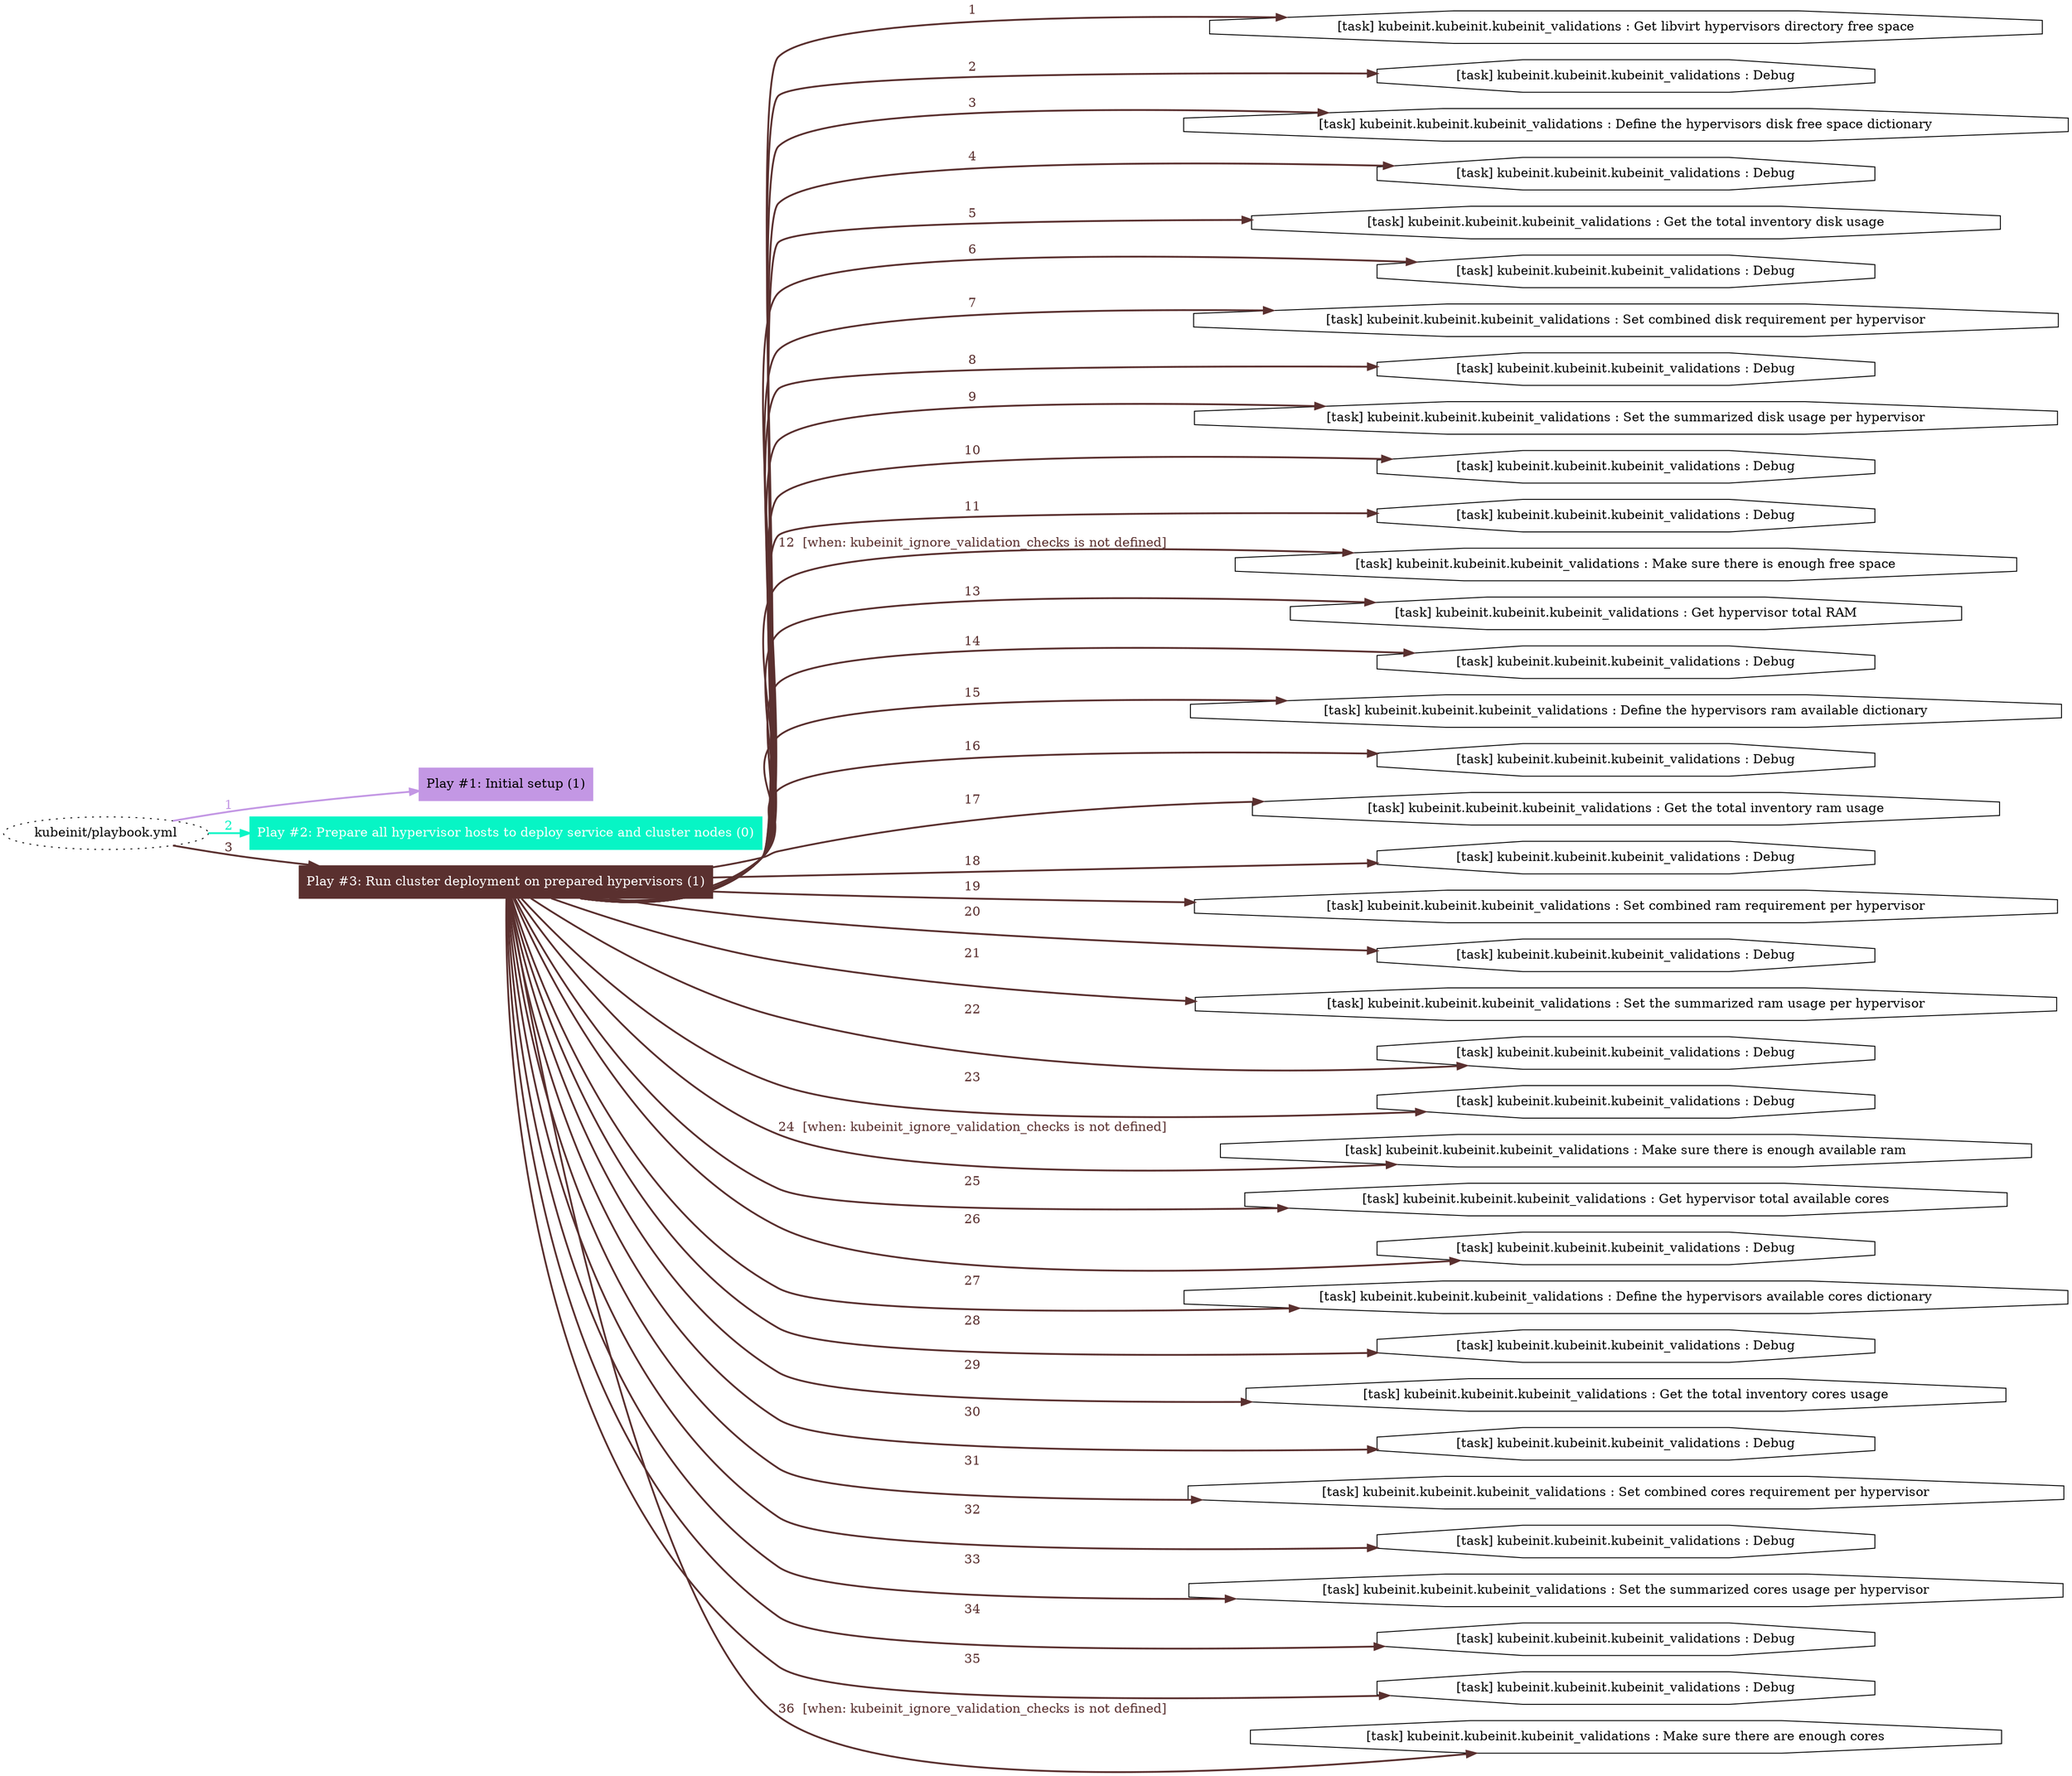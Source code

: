 digraph "kubeinit/playbook.yml "{
	graph [concentrate=true ordering=in rankdir=LR ratio=fill]
	edge [esep=5 sep=10]
	"kubeinit/playbook.yml" [id=root_node style=dotted]
	subgraph "Play #1: Initial setup (1) "{
		"Play #1: Initial setup (1)" [color="#c397e4" fontcolor="#000000" id="play_f4a1ff98-ba5b-4902-a7fd-8a1590a657b9" shape=box style=filled tooltip=localhost]
		"kubeinit/playbook.yml" -> "Play #1: Initial setup (1)" [label=1 color="#c397e4" fontcolor="#c397e4" id="edge_ce257c1f-2ca6-4bdb-b00c-9c6a2d817cc1" style=bold]
	}
	subgraph "Play #2: Prepare all hypervisor hosts to deploy service and cluster nodes (0) "{
		"Play #2: Prepare all hypervisor hosts to deploy service and cluster nodes (0)" [color="#07f5c5" fontcolor="#ffffff" id="play_b18824d7-17dd-45ad-8872-5601cce8b5ce" shape=box style=filled tooltip=""]
		"kubeinit/playbook.yml" -> "Play #2: Prepare all hypervisor hosts to deploy service and cluster nodes (0)" [label=2 color="#07f5c5" fontcolor="#07f5c5" id="edge_ba56fdaf-7392-4250-881a-54c466fed85c" style=bold]
	}
	subgraph "Play #3: Run cluster deployment on prepared hypervisors (1) "{
		"Play #3: Run cluster deployment on prepared hypervisors (1)" [color="#5a302f" fontcolor="#ffffff" id="play_a3bb25b1-aa17-4513-806d-540e7b491103" shape=box style=filled tooltip=localhost]
		"kubeinit/playbook.yml" -> "Play #3: Run cluster deployment on prepared hypervisors (1)" [label=3 color="#5a302f" fontcolor="#5a302f" id="edge_2f65962e-c9e2-4984-8ea1-8cb5b839010c" style=bold]
		"task_30ed7803-7889-4610-b110-154050fdde0e" [label="[task] kubeinit.kubeinit.kubeinit_validations : Get libvirt hypervisors directory free space" id="task_30ed7803-7889-4610-b110-154050fdde0e" shape=octagon tooltip="[task] kubeinit.kubeinit.kubeinit_validations : Get libvirt hypervisors directory free space"]
		"Play #3: Run cluster deployment on prepared hypervisors (1)" -> "task_30ed7803-7889-4610-b110-154050fdde0e" [label=1 color="#5a302f" fontcolor="#5a302f" id="edge_43663f4a-fd94-44af-b931-b5695713dc51" style=bold]
		"task_bd9d37e4-32da-460f-90b0-b8e77a4119ab" [label="[task] kubeinit.kubeinit.kubeinit_validations : Debug" id="task_bd9d37e4-32da-460f-90b0-b8e77a4119ab" shape=octagon tooltip="[task] kubeinit.kubeinit.kubeinit_validations : Debug"]
		"Play #3: Run cluster deployment on prepared hypervisors (1)" -> "task_bd9d37e4-32da-460f-90b0-b8e77a4119ab" [label=2 color="#5a302f" fontcolor="#5a302f" id="edge_38c5df8e-429d-45a8-8408-af269b9bcbe7" style=bold]
		"task_a80dc092-69bd-4db3-b8a0-ca8d4a4e0d6d" [label="[task] kubeinit.kubeinit.kubeinit_validations : Define the hypervisors disk free space dictionary" id="task_a80dc092-69bd-4db3-b8a0-ca8d4a4e0d6d" shape=octagon tooltip="[task] kubeinit.kubeinit.kubeinit_validations : Define the hypervisors disk free space dictionary"]
		"Play #3: Run cluster deployment on prepared hypervisors (1)" -> "task_a80dc092-69bd-4db3-b8a0-ca8d4a4e0d6d" [label=3 color="#5a302f" fontcolor="#5a302f" id="edge_42926cf5-cc06-4810-99f3-bb030a3aa418" style=bold]
		"task_1a2a4fe6-06ff-451b-a67c-35a1975074f0" [label="[task] kubeinit.kubeinit.kubeinit_validations : Debug" id="task_1a2a4fe6-06ff-451b-a67c-35a1975074f0" shape=octagon tooltip="[task] kubeinit.kubeinit.kubeinit_validations : Debug"]
		"Play #3: Run cluster deployment on prepared hypervisors (1)" -> "task_1a2a4fe6-06ff-451b-a67c-35a1975074f0" [label=4 color="#5a302f" fontcolor="#5a302f" id="edge_361a95dc-2c9e-4092-857e-4a7027a72838" style=bold]
		"task_da62a878-a3cb-4701-8f64-0627d5eef903" [label="[task] kubeinit.kubeinit.kubeinit_validations : Get the total inventory disk usage" id="task_da62a878-a3cb-4701-8f64-0627d5eef903" shape=octagon tooltip="[task] kubeinit.kubeinit.kubeinit_validations : Get the total inventory disk usage"]
		"Play #3: Run cluster deployment on prepared hypervisors (1)" -> "task_da62a878-a3cb-4701-8f64-0627d5eef903" [label=5 color="#5a302f" fontcolor="#5a302f" id="edge_2021b86e-8444-4797-bb37-96cf2a4d1184" style=bold]
		"task_316e8bef-083b-4f33-b16e-530ed14b9aae" [label="[task] kubeinit.kubeinit.kubeinit_validations : Debug" id="task_316e8bef-083b-4f33-b16e-530ed14b9aae" shape=octagon tooltip="[task] kubeinit.kubeinit.kubeinit_validations : Debug"]
		"Play #3: Run cluster deployment on prepared hypervisors (1)" -> "task_316e8bef-083b-4f33-b16e-530ed14b9aae" [label=6 color="#5a302f" fontcolor="#5a302f" id="edge_bb3a5e49-7a70-4110-886e-beca8ad7d21e" style=bold]
		"task_ac00d435-52c7-4bea-a80c-20e2cfe8c978" [label="[task] kubeinit.kubeinit.kubeinit_validations : Set combined disk requirement per hypervisor" id="task_ac00d435-52c7-4bea-a80c-20e2cfe8c978" shape=octagon tooltip="[task] kubeinit.kubeinit.kubeinit_validations : Set combined disk requirement per hypervisor"]
		"Play #3: Run cluster deployment on prepared hypervisors (1)" -> "task_ac00d435-52c7-4bea-a80c-20e2cfe8c978" [label=7 color="#5a302f" fontcolor="#5a302f" id="edge_41302fe2-35aa-4211-b56e-767f541dff23" style=bold]
		"task_7e866b5c-e980-4b85-99ff-49cfdd2e9dae" [label="[task] kubeinit.kubeinit.kubeinit_validations : Debug" id="task_7e866b5c-e980-4b85-99ff-49cfdd2e9dae" shape=octagon tooltip="[task] kubeinit.kubeinit.kubeinit_validations : Debug"]
		"Play #3: Run cluster deployment on prepared hypervisors (1)" -> "task_7e866b5c-e980-4b85-99ff-49cfdd2e9dae" [label=8 color="#5a302f" fontcolor="#5a302f" id="edge_b889deab-e86f-4cf2-aa61-9afdca087d4c" style=bold]
		"task_f8b620c6-3b51-480d-bb72-cec41c4cf130" [label="[task] kubeinit.kubeinit.kubeinit_validations : Set the summarized disk usage per hypervisor" id="task_f8b620c6-3b51-480d-bb72-cec41c4cf130" shape=octagon tooltip="[task] kubeinit.kubeinit.kubeinit_validations : Set the summarized disk usage per hypervisor"]
		"Play #3: Run cluster deployment on prepared hypervisors (1)" -> "task_f8b620c6-3b51-480d-bb72-cec41c4cf130" [label=9 color="#5a302f" fontcolor="#5a302f" id="edge_c8949e48-982e-4695-9f38-c3e655929209" style=bold]
		"task_1a6934c0-95c6-4ae1-9dfd-8077b5a76465" [label="[task] kubeinit.kubeinit.kubeinit_validations : Debug" id="task_1a6934c0-95c6-4ae1-9dfd-8077b5a76465" shape=octagon tooltip="[task] kubeinit.kubeinit.kubeinit_validations : Debug"]
		"Play #3: Run cluster deployment on prepared hypervisors (1)" -> "task_1a6934c0-95c6-4ae1-9dfd-8077b5a76465" [label=10 color="#5a302f" fontcolor="#5a302f" id="edge_f6225215-27b0-479f-b173-a774c396ff7d" style=bold]
		"task_c0fa70b0-5773-419c-9a5c-9ccef239f751" [label="[task] kubeinit.kubeinit.kubeinit_validations : Debug" id="task_c0fa70b0-5773-419c-9a5c-9ccef239f751" shape=octagon tooltip="[task] kubeinit.kubeinit.kubeinit_validations : Debug"]
		"Play #3: Run cluster deployment on prepared hypervisors (1)" -> "task_c0fa70b0-5773-419c-9a5c-9ccef239f751" [label=11 color="#5a302f" fontcolor="#5a302f" id="edge_fbfbe1e4-598f-4d1d-bfa7-2ac093e7d26e" style=bold]
		"task_9cddac6b-bc76-4c0f-8c7c-2a93abc831d6" [label="[task] kubeinit.kubeinit.kubeinit_validations : Make sure there is enough free space" id="task_9cddac6b-bc76-4c0f-8c7c-2a93abc831d6" shape=octagon tooltip="[task] kubeinit.kubeinit.kubeinit_validations : Make sure there is enough free space"]
		"Play #3: Run cluster deployment on prepared hypervisors (1)" -> "task_9cddac6b-bc76-4c0f-8c7c-2a93abc831d6" [label="12  [when: kubeinit_ignore_validation_checks is not defined]" color="#5a302f" fontcolor="#5a302f" id="edge_38fcbc5c-7f31-4629-b48e-b3453b8c3e0b" style=bold]
		"task_b508f925-2aaa-4754-8d8b-acaf90ceece7" [label="[task] kubeinit.kubeinit.kubeinit_validations : Get hypervisor total RAM" id="task_b508f925-2aaa-4754-8d8b-acaf90ceece7" shape=octagon tooltip="[task] kubeinit.kubeinit.kubeinit_validations : Get hypervisor total RAM"]
		"Play #3: Run cluster deployment on prepared hypervisors (1)" -> "task_b508f925-2aaa-4754-8d8b-acaf90ceece7" [label=13 color="#5a302f" fontcolor="#5a302f" id="edge_45ed9d03-35f4-47ef-a49c-aad71f843f7e" style=bold]
		"task_0f300ccb-60eb-4471-a7fb-9355c573129b" [label="[task] kubeinit.kubeinit.kubeinit_validations : Debug" id="task_0f300ccb-60eb-4471-a7fb-9355c573129b" shape=octagon tooltip="[task] kubeinit.kubeinit.kubeinit_validations : Debug"]
		"Play #3: Run cluster deployment on prepared hypervisors (1)" -> "task_0f300ccb-60eb-4471-a7fb-9355c573129b" [label=14 color="#5a302f" fontcolor="#5a302f" id="edge_c2b3bd20-5de3-485a-be41-46b4d7567dab" style=bold]
		"task_7b100298-be8f-41e0-9e64-1e421b95e020" [label="[task] kubeinit.kubeinit.kubeinit_validations : Define the hypervisors ram available dictionary" id="task_7b100298-be8f-41e0-9e64-1e421b95e020" shape=octagon tooltip="[task] kubeinit.kubeinit.kubeinit_validations : Define the hypervisors ram available dictionary"]
		"Play #3: Run cluster deployment on prepared hypervisors (1)" -> "task_7b100298-be8f-41e0-9e64-1e421b95e020" [label=15 color="#5a302f" fontcolor="#5a302f" id="edge_f73d7204-9f24-42ba-aebf-b1275221cdc6" style=bold]
		"task_650650fa-41fd-40cf-8f2e-7de66c7cd106" [label="[task] kubeinit.kubeinit.kubeinit_validations : Debug" id="task_650650fa-41fd-40cf-8f2e-7de66c7cd106" shape=octagon tooltip="[task] kubeinit.kubeinit.kubeinit_validations : Debug"]
		"Play #3: Run cluster deployment on prepared hypervisors (1)" -> "task_650650fa-41fd-40cf-8f2e-7de66c7cd106" [label=16 color="#5a302f" fontcolor="#5a302f" id="edge_b8cda437-b59c-4425-80dc-120a60a81a83" style=bold]
		"task_a3010538-e404-47e0-8f0d-5424d7452cba" [label="[task] kubeinit.kubeinit.kubeinit_validations : Get the total inventory ram usage" id="task_a3010538-e404-47e0-8f0d-5424d7452cba" shape=octagon tooltip="[task] kubeinit.kubeinit.kubeinit_validations : Get the total inventory ram usage"]
		"Play #3: Run cluster deployment on prepared hypervisors (1)" -> "task_a3010538-e404-47e0-8f0d-5424d7452cba" [label=17 color="#5a302f" fontcolor="#5a302f" id="edge_1c7aa4c1-f647-4e87-9a34-e0da6c964d12" style=bold]
		"task_6c2ef888-a499-4d85-9937-e8c1eb35def8" [label="[task] kubeinit.kubeinit.kubeinit_validations : Debug" id="task_6c2ef888-a499-4d85-9937-e8c1eb35def8" shape=octagon tooltip="[task] kubeinit.kubeinit.kubeinit_validations : Debug"]
		"Play #3: Run cluster deployment on prepared hypervisors (1)" -> "task_6c2ef888-a499-4d85-9937-e8c1eb35def8" [label=18 color="#5a302f" fontcolor="#5a302f" id="edge_364fa0a7-48a8-4f32-a63f-ed6f7bc31546" style=bold]
		"task_29727421-3d00-4fbb-8401-0b5bd00d3532" [label="[task] kubeinit.kubeinit.kubeinit_validations : Set combined ram requirement per hypervisor" id="task_29727421-3d00-4fbb-8401-0b5bd00d3532" shape=octagon tooltip="[task] kubeinit.kubeinit.kubeinit_validations : Set combined ram requirement per hypervisor"]
		"Play #3: Run cluster deployment on prepared hypervisors (1)" -> "task_29727421-3d00-4fbb-8401-0b5bd00d3532" [label=19 color="#5a302f" fontcolor="#5a302f" id="edge_c1adced2-803a-4437-b72c-226f61eb114c" style=bold]
		"task_9a812bbb-6ae9-460a-9dfb-5da9c4ed9d01" [label="[task] kubeinit.kubeinit.kubeinit_validations : Debug" id="task_9a812bbb-6ae9-460a-9dfb-5da9c4ed9d01" shape=octagon tooltip="[task] kubeinit.kubeinit.kubeinit_validations : Debug"]
		"Play #3: Run cluster deployment on prepared hypervisors (1)" -> "task_9a812bbb-6ae9-460a-9dfb-5da9c4ed9d01" [label=20 color="#5a302f" fontcolor="#5a302f" id="edge_0a9025e2-9946-48e3-a59e-c9f7853d1005" style=bold]
		"task_8fbd43bc-990c-464f-9fef-91c53bafc930" [label="[task] kubeinit.kubeinit.kubeinit_validations : Set the summarized ram usage per hypervisor" id="task_8fbd43bc-990c-464f-9fef-91c53bafc930" shape=octagon tooltip="[task] kubeinit.kubeinit.kubeinit_validations : Set the summarized ram usage per hypervisor"]
		"Play #3: Run cluster deployment on prepared hypervisors (1)" -> "task_8fbd43bc-990c-464f-9fef-91c53bafc930" [label=21 color="#5a302f" fontcolor="#5a302f" id="edge_23988b4b-871c-4a9b-b357-a768dbf40745" style=bold]
		"task_976689c5-5e1f-4bef-a83c-698625b01b24" [label="[task] kubeinit.kubeinit.kubeinit_validations : Debug" id="task_976689c5-5e1f-4bef-a83c-698625b01b24" shape=octagon tooltip="[task] kubeinit.kubeinit.kubeinit_validations : Debug"]
		"Play #3: Run cluster deployment on prepared hypervisors (1)" -> "task_976689c5-5e1f-4bef-a83c-698625b01b24" [label=22 color="#5a302f" fontcolor="#5a302f" id="edge_863c4268-72b4-40b0-8524-251f778cd512" style=bold]
		"task_c55d361e-6d2c-49ea-806b-06c84cf44c84" [label="[task] kubeinit.kubeinit.kubeinit_validations : Debug" id="task_c55d361e-6d2c-49ea-806b-06c84cf44c84" shape=octagon tooltip="[task] kubeinit.kubeinit.kubeinit_validations : Debug"]
		"Play #3: Run cluster deployment on prepared hypervisors (1)" -> "task_c55d361e-6d2c-49ea-806b-06c84cf44c84" [label=23 color="#5a302f" fontcolor="#5a302f" id="edge_4ba2b4ef-9f51-4449-8cc4-ae32f65fc469" style=bold]
		"task_0baffaa0-6391-4484-8826-991cf72a2229" [label="[task] kubeinit.kubeinit.kubeinit_validations : Make sure there is enough available ram" id="task_0baffaa0-6391-4484-8826-991cf72a2229" shape=octagon tooltip="[task] kubeinit.kubeinit.kubeinit_validations : Make sure there is enough available ram"]
		"Play #3: Run cluster deployment on prepared hypervisors (1)" -> "task_0baffaa0-6391-4484-8826-991cf72a2229" [label="24  [when: kubeinit_ignore_validation_checks is not defined]" color="#5a302f" fontcolor="#5a302f" id="edge_53947185-cd78-4b67-a2f6-6ab75e344252" style=bold]
		"task_e419f9d8-0a9b-4085-9e93-3d9f32d581e4" [label="[task] kubeinit.kubeinit.kubeinit_validations : Get hypervisor total available cores" id="task_e419f9d8-0a9b-4085-9e93-3d9f32d581e4" shape=octagon tooltip="[task] kubeinit.kubeinit.kubeinit_validations : Get hypervisor total available cores"]
		"Play #3: Run cluster deployment on prepared hypervisors (1)" -> "task_e419f9d8-0a9b-4085-9e93-3d9f32d581e4" [label=25 color="#5a302f" fontcolor="#5a302f" id="edge_4d7fd46f-3fe4-4495-b5e5-f000896dba09" style=bold]
		"task_b35c4eb9-3681-4797-ac52-25d8f36eeb27" [label="[task] kubeinit.kubeinit.kubeinit_validations : Debug" id="task_b35c4eb9-3681-4797-ac52-25d8f36eeb27" shape=octagon tooltip="[task] kubeinit.kubeinit.kubeinit_validations : Debug"]
		"Play #3: Run cluster deployment on prepared hypervisors (1)" -> "task_b35c4eb9-3681-4797-ac52-25d8f36eeb27" [label=26 color="#5a302f" fontcolor="#5a302f" id="edge_16e82c8f-8fed-4c94-9c60-bc127f09fb5b" style=bold]
		"task_09817dc7-cbd2-424a-9afd-e0aae84a6a29" [label="[task] kubeinit.kubeinit.kubeinit_validations : Define the hypervisors available cores dictionary" id="task_09817dc7-cbd2-424a-9afd-e0aae84a6a29" shape=octagon tooltip="[task] kubeinit.kubeinit.kubeinit_validations : Define the hypervisors available cores dictionary"]
		"Play #3: Run cluster deployment on prepared hypervisors (1)" -> "task_09817dc7-cbd2-424a-9afd-e0aae84a6a29" [label=27 color="#5a302f" fontcolor="#5a302f" id="edge_0bab8a00-0f9b-4654-8ce5-1936fae1f3fc" style=bold]
		"task_d5e1ef84-fa95-4b64-b233-8b969b1a075b" [label="[task] kubeinit.kubeinit.kubeinit_validations : Debug" id="task_d5e1ef84-fa95-4b64-b233-8b969b1a075b" shape=octagon tooltip="[task] kubeinit.kubeinit.kubeinit_validations : Debug"]
		"Play #3: Run cluster deployment on prepared hypervisors (1)" -> "task_d5e1ef84-fa95-4b64-b233-8b969b1a075b" [label=28 color="#5a302f" fontcolor="#5a302f" id="edge_aa276b0a-f531-4200-ad17-cf55b7133702" style=bold]
		"task_c826ad46-eb28-4706-898e-9ca21eb89e96" [label="[task] kubeinit.kubeinit.kubeinit_validations : Get the total inventory cores usage" id="task_c826ad46-eb28-4706-898e-9ca21eb89e96" shape=octagon tooltip="[task] kubeinit.kubeinit.kubeinit_validations : Get the total inventory cores usage"]
		"Play #3: Run cluster deployment on prepared hypervisors (1)" -> "task_c826ad46-eb28-4706-898e-9ca21eb89e96" [label=29 color="#5a302f" fontcolor="#5a302f" id="edge_5213072b-e758-45dd-908e-0ee618de0f8b" style=bold]
		"task_1035e5ec-2f8d-4ffe-a78e-d1d0d73a4f76" [label="[task] kubeinit.kubeinit.kubeinit_validations : Debug" id="task_1035e5ec-2f8d-4ffe-a78e-d1d0d73a4f76" shape=octagon tooltip="[task] kubeinit.kubeinit.kubeinit_validations : Debug"]
		"Play #3: Run cluster deployment on prepared hypervisors (1)" -> "task_1035e5ec-2f8d-4ffe-a78e-d1d0d73a4f76" [label=30 color="#5a302f" fontcolor="#5a302f" id="edge_9355e9a6-0090-4fef-8b80-36b196fb7257" style=bold]
		"task_0f72fcb9-bde3-4db3-8754-d9dd5f56943a" [label="[task] kubeinit.kubeinit.kubeinit_validations : Set combined cores requirement per hypervisor" id="task_0f72fcb9-bde3-4db3-8754-d9dd5f56943a" shape=octagon tooltip="[task] kubeinit.kubeinit.kubeinit_validations : Set combined cores requirement per hypervisor"]
		"Play #3: Run cluster deployment on prepared hypervisors (1)" -> "task_0f72fcb9-bde3-4db3-8754-d9dd5f56943a" [label=31 color="#5a302f" fontcolor="#5a302f" id="edge_db55b2d7-5c65-4c19-9dc2-28add94c1740" style=bold]
		"task_02db1ad7-1f31-4af7-8d22-89c5e75402b7" [label="[task] kubeinit.kubeinit.kubeinit_validations : Debug" id="task_02db1ad7-1f31-4af7-8d22-89c5e75402b7" shape=octagon tooltip="[task] kubeinit.kubeinit.kubeinit_validations : Debug"]
		"Play #3: Run cluster deployment on prepared hypervisors (1)" -> "task_02db1ad7-1f31-4af7-8d22-89c5e75402b7" [label=32 color="#5a302f" fontcolor="#5a302f" id="edge_3cecc7cb-d8b9-4bcb-bb60-4908218d4c50" style=bold]
		"task_6f097869-f929-455f-9ea8-d96ab09871d1" [label="[task] kubeinit.kubeinit.kubeinit_validations : Set the summarized cores usage per hypervisor" id="task_6f097869-f929-455f-9ea8-d96ab09871d1" shape=octagon tooltip="[task] kubeinit.kubeinit.kubeinit_validations : Set the summarized cores usage per hypervisor"]
		"Play #3: Run cluster deployment on prepared hypervisors (1)" -> "task_6f097869-f929-455f-9ea8-d96ab09871d1" [label=33 color="#5a302f" fontcolor="#5a302f" id="edge_803169f3-537c-4f2e-b6dd-e20a8e333216" style=bold]
		"task_46d2ca6f-9ca3-40e8-ae75-7ab78456649f" [label="[task] kubeinit.kubeinit.kubeinit_validations : Debug" id="task_46d2ca6f-9ca3-40e8-ae75-7ab78456649f" shape=octagon tooltip="[task] kubeinit.kubeinit.kubeinit_validations : Debug"]
		"Play #3: Run cluster deployment on prepared hypervisors (1)" -> "task_46d2ca6f-9ca3-40e8-ae75-7ab78456649f" [label=34 color="#5a302f" fontcolor="#5a302f" id="edge_b19005ad-be67-4677-b80c-73f9239547db" style=bold]
		"task_d05c9ff5-1931-4e5e-8aff-a60a8636985c" [label="[task] kubeinit.kubeinit.kubeinit_validations : Debug" id="task_d05c9ff5-1931-4e5e-8aff-a60a8636985c" shape=octagon tooltip="[task] kubeinit.kubeinit.kubeinit_validations : Debug"]
		"Play #3: Run cluster deployment on prepared hypervisors (1)" -> "task_d05c9ff5-1931-4e5e-8aff-a60a8636985c" [label=35 color="#5a302f" fontcolor="#5a302f" id="edge_c60dcc25-02b8-45d8-8ec1-16ec486f7a9e" style=bold]
		"task_acb085ab-8b76-4f30-8ae6-089f3e3388d6" [label="[task] kubeinit.kubeinit.kubeinit_validations : Make sure there are enough cores" id="task_acb085ab-8b76-4f30-8ae6-089f3e3388d6" shape=octagon tooltip="[task] kubeinit.kubeinit.kubeinit_validations : Make sure there are enough cores"]
		"Play #3: Run cluster deployment on prepared hypervisors (1)" -> "task_acb085ab-8b76-4f30-8ae6-089f3e3388d6" [label="36  [when: kubeinit_ignore_validation_checks is not defined]" color="#5a302f" fontcolor="#5a302f" id="edge_5c137689-501d-4092-8621-7883194e310a" style=bold]
	}
}
